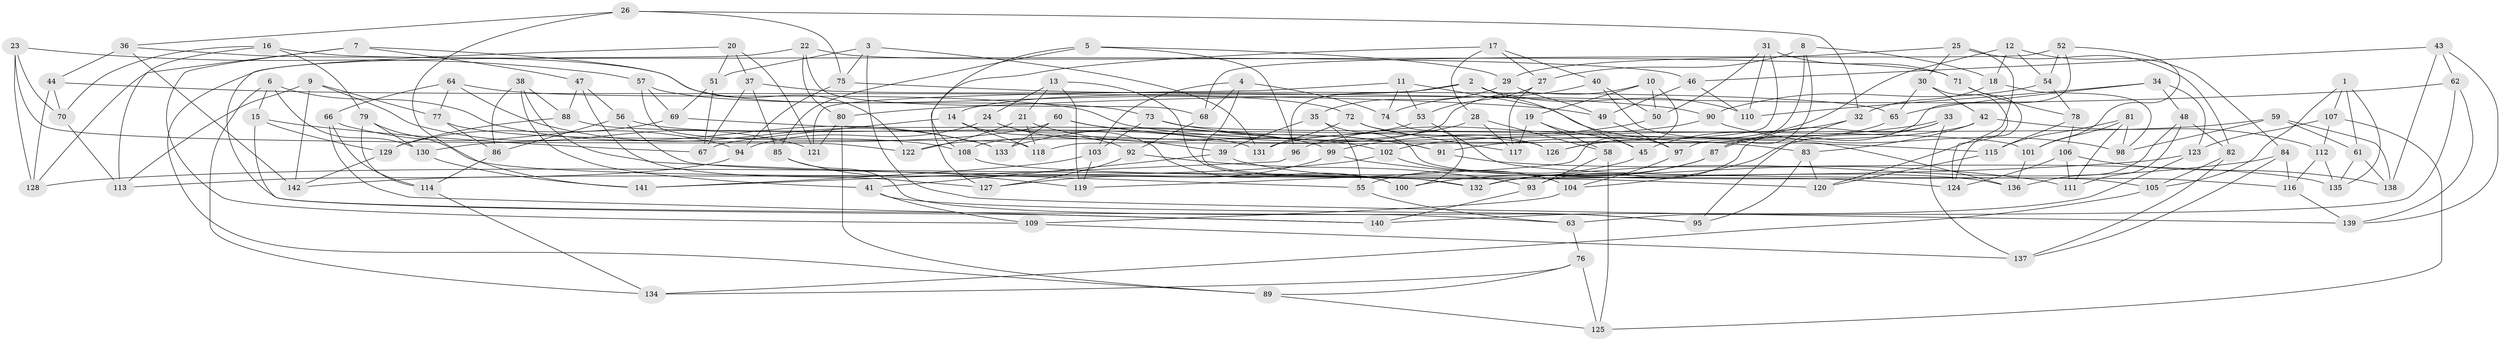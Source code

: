 // coarse degree distribution, {5: 0.21428571428571427, 4: 0.3392857142857143, 2: 0.03571428571428571, 7: 0.08928571428571429, 6: 0.08928571428571429, 8: 0.017857142857142856, 9: 0.017857142857142856, 10: 0.10714285714285714, 12: 0.017857142857142856, 3: 0.07142857142857142}
// Generated by graph-tools (version 1.1) at 2025/01/03/04/25 22:01:29]
// undirected, 142 vertices, 284 edges
graph export_dot {
graph [start="1"]
  node [color=gray90,style=filled];
  1;
  2;
  3;
  4;
  5;
  6;
  7;
  8;
  9;
  10;
  11;
  12;
  13;
  14;
  15;
  16;
  17;
  18;
  19;
  20;
  21;
  22;
  23;
  24;
  25;
  26;
  27;
  28;
  29;
  30;
  31;
  32;
  33;
  34;
  35;
  36;
  37;
  38;
  39;
  40;
  41;
  42;
  43;
  44;
  45;
  46;
  47;
  48;
  49;
  50;
  51;
  52;
  53;
  54;
  55;
  56;
  57;
  58;
  59;
  60;
  61;
  62;
  63;
  64;
  65;
  66;
  67;
  68;
  69;
  70;
  71;
  72;
  73;
  74;
  75;
  76;
  77;
  78;
  79;
  80;
  81;
  82;
  83;
  84;
  85;
  86;
  87;
  88;
  89;
  90;
  91;
  92;
  93;
  94;
  95;
  96;
  97;
  98;
  99;
  100;
  101;
  102;
  103;
  104;
  105;
  106;
  107;
  108;
  109;
  110;
  111;
  112;
  113;
  114;
  115;
  116;
  117;
  118;
  119;
  120;
  121;
  122;
  123;
  124;
  125;
  126;
  127;
  128;
  129;
  130;
  131;
  132;
  133;
  134;
  135;
  136;
  137;
  138;
  139;
  140;
  141;
  142;
  1 -- 105;
  1 -- 61;
  1 -- 135;
  1 -- 107;
  2 -- 110;
  2 -- 45;
  2 -- 14;
  2 -- 96;
  3 -- 139;
  3 -- 75;
  3 -- 51;
  3 -- 131;
  4 -- 74;
  4 -- 103;
  4 -- 132;
  4 -- 68;
  5 -- 29;
  5 -- 85;
  5 -- 108;
  5 -- 96;
  6 -- 15;
  6 -- 130;
  6 -- 133;
  6 -- 134;
  7 -- 109;
  7 -- 47;
  7 -- 128;
  7 -- 122;
  8 -- 126;
  8 -- 18;
  8 -- 97;
  8 -- 27;
  9 -- 121;
  9 -- 142;
  9 -- 77;
  9 -- 113;
  10 -- 19;
  10 -- 50;
  10 -- 119;
  10 -- 108;
  11 -- 53;
  11 -- 97;
  11 -- 121;
  11 -- 74;
  12 -- 84;
  12 -- 18;
  12 -- 54;
  12 -- 126;
  13 -- 100;
  13 -- 119;
  13 -- 24;
  13 -- 21;
  14 -- 67;
  14 -- 118;
  14 -- 92;
  15 -- 140;
  15 -- 67;
  15 -- 129;
  16 -- 46;
  16 -- 79;
  16 -- 113;
  16 -- 70;
  17 -- 28;
  17 -- 40;
  17 -- 127;
  17 -- 27;
  18 -- 32;
  18 -- 98;
  19 -- 58;
  19 -- 45;
  19 -- 117;
  20 -- 121;
  20 -- 37;
  20 -- 51;
  20 -- 63;
  21 -- 122;
  21 -- 118;
  21 -- 102;
  22 -- 80;
  22 -- 71;
  22 -- 89;
  22 -- 68;
  23 -- 70;
  23 -- 122;
  23 -- 128;
  23 -- 57;
  24 -- 39;
  24 -- 94;
  24 -- 100;
  25 -- 120;
  25 -- 29;
  25 -- 82;
  25 -- 30;
  26 -- 141;
  26 -- 36;
  26 -- 75;
  26 -- 32;
  27 -- 53;
  27 -- 117;
  28 -- 117;
  28 -- 133;
  28 -- 58;
  29 -- 49;
  29 -- 35;
  30 -- 124;
  30 -- 65;
  30 -- 42;
  31 -- 50;
  31 -- 71;
  31 -- 118;
  31 -- 110;
  32 -- 45;
  32 -- 95;
  33 -- 137;
  33 -- 93;
  33 -- 104;
  33 -- 91;
  34 -- 48;
  34 -- 65;
  34 -- 110;
  34 -- 123;
  35 -- 105;
  35 -- 39;
  35 -- 55;
  36 -- 72;
  36 -- 142;
  36 -- 44;
  37 -- 65;
  37 -- 67;
  37 -- 85;
  38 -- 88;
  38 -- 55;
  38 -- 86;
  38 -- 41;
  39 -- 136;
  39 -- 41;
  40 -- 136;
  40 -- 74;
  40 -- 50;
  41 -- 95;
  41 -- 109;
  42 -- 131;
  42 -- 112;
  42 -- 83;
  43 -- 46;
  43 -- 139;
  43 -- 62;
  43 -- 138;
  44 -- 70;
  44 -- 49;
  44 -- 128;
  45 -- 55;
  46 -- 110;
  46 -- 49;
  47 -- 56;
  47 -- 88;
  47 -- 127;
  48 -- 136;
  48 -- 111;
  48 -- 82;
  49 -- 97;
  50 -- 99;
  51 -- 67;
  51 -- 69;
  52 -- 68;
  52 -- 54;
  52 -- 101;
  52 -- 87;
  53 -- 122;
  53 -- 116;
  54 -- 78;
  54 -- 90;
  55 -- 63;
  56 -- 86;
  56 -- 131;
  56 -- 120;
  57 -- 73;
  57 -- 69;
  57 -- 118;
  58 -- 125;
  58 -- 93;
  59 -- 98;
  59 -- 102;
  59 -- 138;
  59 -- 61;
  60 -- 133;
  60 -- 91;
  60 -- 130;
  60 -- 83;
  61 -- 135;
  61 -- 138;
  62 -- 63;
  62 -- 80;
  62 -- 139;
  63 -- 76;
  64 -- 77;
  64 -- 133;
  64 -- 115;
  64 -- 66;
  65 -- 87;
  66 -- 114;
  66 -- 140;
  66 -- 94;
  68 -- 92;
  69 -- 99;
  69 -- 129;
  70 -- 113;
  71 -- 124;
  71 -- 78;
  72 -- 131;
  72 -- 117;
  72 -- 126;
  73 -- 103;
  73 -- 91;
  73 -- 101;
  74 -- 100;
  75 -- 94;
  75 -- 90;
  76 -- 125;
  76 -- 134;
  76 -- 89;
  77 -- 108;
  77 -- 86;
  78 -- 106;
  78 -- 115;
  79 -- 130;
  79 -- 132;
  79 -- 114;
  80 -- 89;
  80 -- 121;
  81 -- 98;
  81 -- 115;
  81 -- 111;
  81 -- 101;
  82 -- 137;
  82 -- 105;
  83 -- 120;
  83 -- 95;
  84 -- 132;
  84 -- 137;
  84 -- 116;
  85 -- 95;
  85 -- 119;
  86 -- 114;
  87 -- 100;
  87 -- 132;
  88 -- 126;
  88 -- 129;
  89 -- 125;
  90 -- 98;
  90 -- 96;
  91 -- 135;
  92 -- 127;
  92 -- 93;
  93 -- 140;
  94 -- 113;
  96 -- 141;
  97 -- 104;
  99 -- 127;
  99 -- 111;
  101 -- 136;
  102 -- 104;
  102 -- 142;
  103 -- 119;
  103 -- 141;
  104 -- 109;
  105 -- 134;
  106 -- 111;
  106 -- 124;
  106 -- 138;
  107 -- 112;
  107 -- 125;
  107 -- 123;
  108 -- 124;
  109 -- 137;
  112 -- 135;
  112 -- 116;
  114 -- 134;
  115 -- 120;
  116 -- 139;
  123 -- 140;
  123 -- 128;
  129 -- 142;
  130 -- 141;
}
